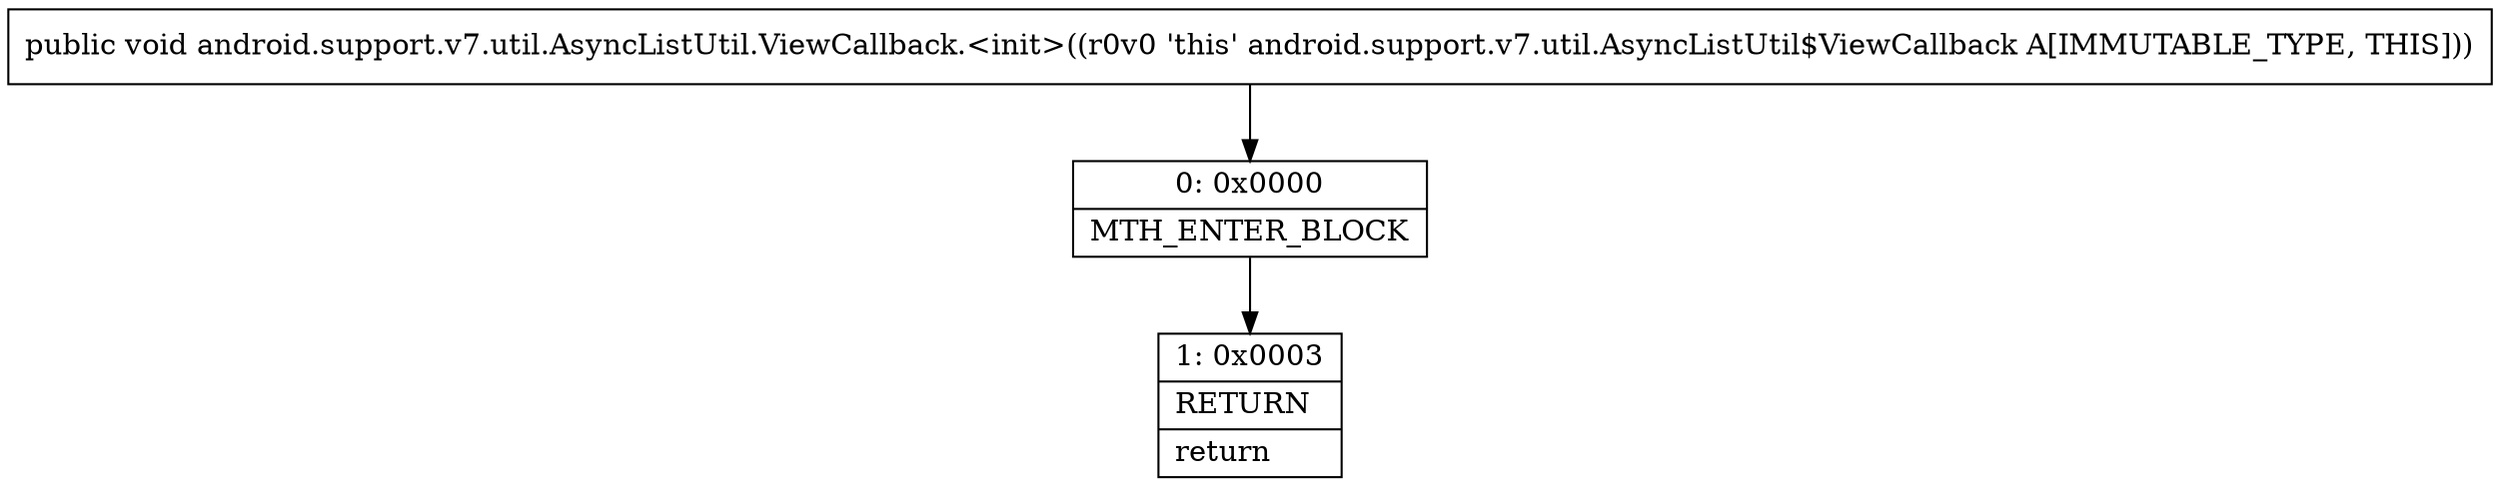 digraph "CFG forandroid.support.v7.util.AsyncListUtil.ViewCallback.\<init\>()V" {
Node_0 [shape=record,label="{0\:\ 0x0000|MTH_ENTER_BLOCK\l}"];
Node_1 [shape=record,label="{1\:\ 0x0003|RETURN\l|return\l}"];
MethodNode[shape=record,label="{public void android.support.v7.util.AsyncListUtil.ViewCallback.\<init\>((r0v0 'this' android.support.v7.util.AsyncListUtil$ViewCallback A[IMMUTABLE_TYPE, THIS])) }"];
MethodNode -> Node_0;
Node_0 -> Node_1;
}

